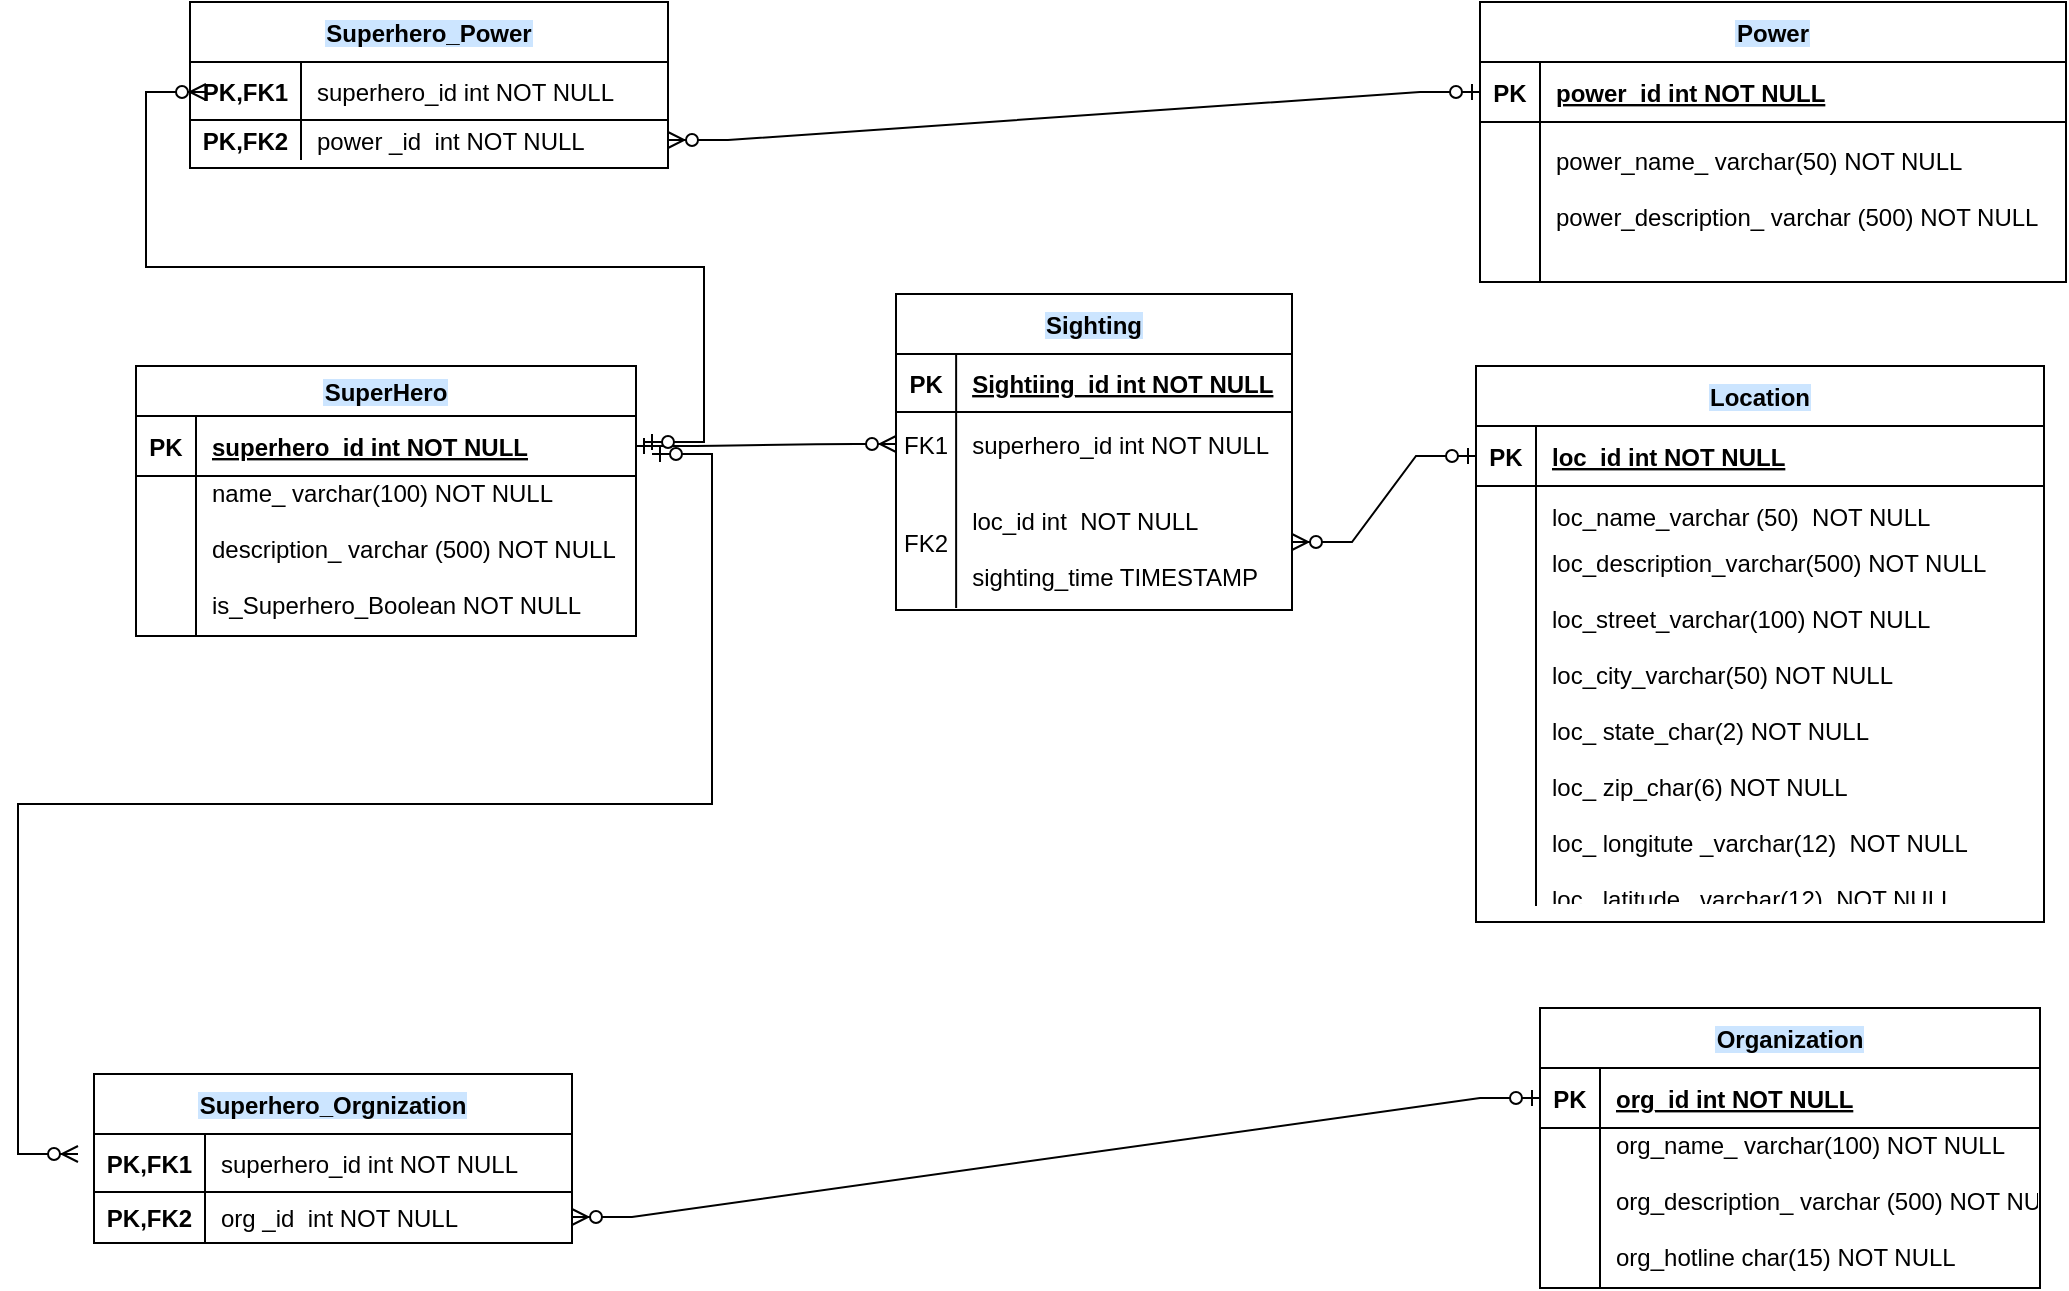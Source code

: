 <mxfile version="20.2.8" type="device"><diagram id="R2lEEEUBdFMjLlhIrx00" name="Page-1"><mxGraphModel dx="1306" dy="678" grid="0" gridSize="10" guides="1" tooltips="1" connect="1" arrows="1" fold="1" page="1" pageScale="1" pageWidth="1169" pageHeight="1654" math="0" shadow="0" extFonts="Permanent Marker^https://fonts.googleapis.com/css?family=Permanent+Marker"><root><mxCell id="0"/><mxCell id="1" parent="0"/><mxCell id="7p_paM0FoajBO0tQV56j-59" value="" style="edgeStyle=entityRelationEdgeStyle;fontSize=12;html=1;endArrow=ERzeroToMany;startArrow=ERzeroToOne;rounded=0;entryX=1;entryY=0.5;entryDx=0;entryDy=0;" edge="1" parent="1" source="7p_paM0FoajBO0tQV56j-11" target="7p_paM0FoajBO0tQV56j-21"><mxGeometry width="100" height="100" relative="1" as="geometry"><mxPoint x="719" y="614" as="sourcePoint"/><mxPoint x="650" y="547" as="targetPoint"/></mxGeometry></mxCell><mxCell id="C-vyLk0tnHw3VtMMgP7b-1" value="" style="edgeStyle=entityRelationEdgeStyle;endArrow=ERzeroToMany;startArrow=ERone;endFill=1;startFill=0;" parent="1" source="C-vyLk0tnHw3VtMMgP7b-24" target="C-vyLk0tnHw3VtMMgP7b-6" edge="1"><mxGeometry width="100" height="100" relative="1" as="geometry"><mxPoint x="657" y="887" as="sourcePoint"/><mxPoint x="757" y="787" as="targetPoint"/></mxGeometry></mxCell><mxCell id="C-vyLk0tnHw3VtMMgP7b-2" value="Sighting" style="shape=table;startSize=30;container=1;collapsible=1;childLayout=tableLayout;fixedRows=1;rowLines=0;fontStyle=1;align=center;resizeLast=1;labelBackgroundColor=#CCE5FF;" parent="1" vertex="1"><mxGeometry x="503" y="238" width="198" height="158" as="geometry"/></mxCell><mxCell id="C-vyLk0tnHw3VtMMgP7b-3" value="" style="shape=partialRectangle;collapsible=0;dropTarget=0;pointerEvents=0;fillColor=none;points=[[0,0.5],[1,0.5]];portConstraint=eastwest;top=0;left=0;right=0;bottom=1;" parent="C-vyLk0tnHw3VtMMgP7b-2" vertex="1"><mxGeometry y="30" width="198" height="29" as="geometry"/></mxCell><mxCell id="C-vyLk0tnHw3VtMMgP7b-4" value="PK" style="shape=partialRectangle;overflow=hidden;connectable=0;fillColor=none;top=0;left=0;bottom=0;right=0;fontStyle=1;" parent="C-vyLk0tnHw3VtMMgP7b-3" vertex="1"><mxGeometry width="30.067" height="29" as="geometry"><mxRectangle width="30.067" height="29" as="alternateBounds"/></mxGeometry></mxCell><mxCell id="C-vyLk0tnHw3VtMMgP7b-5" value="Sightiing_id int NOT NULL " style="shape=partialRectangle;overflow=hidden;connectable=0;fillColor=none;top=0;left=0;bottom=0;right=0;align=left;spacingLeft=6;fontStyle=5;" parent="C-vyLk0tnHw3VtMMgP7b-3" vertex="1"><mxGeometry x="30.067" width="167.933" height="29" as="geometry"><mxRectangle width="167.933" height="29" as="alternateBounds"/></mxGeometry></mxCell><mxCell id="C-vyLk0tnHw3VtMMgP7b-6" value="" style="shape=partialRectangle;collapsible=0;dropTarget=0;pointerEvents=0;fillColor=none;points=[[0,0.5],[1,0.5]];portConstraint=eastwest;top=0;left=0;right=0;bottom=0;" parent="C-vyLk0tnHw3VtMMgP7b-2" vertex="1"><mxGeometry y="59" width="198" height="32" as="geometry"/></mxCell><mxCell id="C-vyLk0tnHw3VtMMgP7b-7" value="FK1" style="shape=partialRectangle;overflow=hidden;connectable=0;fillColor=none;top=0;left=0;bottom=0;right=0;" parent="C-vyLk0tnHw3VtMMgP7b-6" vertex="1"><mxGeometry width="30.067" height="32" as="geometry"><mxRectangle width="30.067" height="32" as="alternateBounds"/></mxGeometry></mxCell><mxCell id="C-vyLk0tnHw3VtMMgP7b-8" value="superhero_id int NOT NULL" style="shape=partialRectangle;overflow=hidden;connectable=0;fillColor=none;top=0;left=0;bottom=0;right=0;align=left;spacingLeft=6;" parent="C-vyLk0tnHw3VtMMgP7b-6" vertex="1"><mxGeometry x="30.067" width="167.933" height="32" as="geometry"><mxRectangle width="167.933" height="32" as="alternateBounds"/></mxGeometry></mxCell><mxCell id="C-vyLk0tnHw3VtMMgP7b-9" value="" style="shape=partialRectangle;collapsible=0;dropTarget=0;pointerEvents=0;fillColor=none;points=[[0,0.5],[1,0.5]];portConstraint=eastwest;top=0;left=0;right=0;bottom=0;" parent="C-vyLk0tnHw3VtMMgP7b-2" vertex="1"><mxGeometry y="91" width="198" height="66" as="geometry"/></mxCell><mxCell id="C-vyLk0tnHw3VtMMgP7b-10" value="FK2" style="shape=partialRectangle;overflow=hidden;connectable=0;fillColor=none;top=0;left=0;bottom=0;right=0;spacing=0;" parent="C-vyLk0tnHw3VtMMgP7b-9" vertex="1"><mxGeometry width="30.067" height="66" as="geometry"><mxRectangle width="30.067" height="66" as="alternateBounds"/></mxGeometry></mxCell><mxCell id="C-vyLk0tnHw3VtMMgP7b-11" value="&#10;loc_id int  NOT NULL&#10;&#10;sighting_time TIMESTAMP &#10;&#10; " style="shape=partialRectangle;overflow=hidden;connectable=0;fillColor=none;top=0;left=0;bottom=0;right=0;align=left;spacingLeft=6;" parent="C-vyLk0tnHw3VtMMgP7b-9" vertex="1"><mxGeometry x="30.067" width="167.933" height="66" as="geometry"><mxRectangle width="167.933" height="66" as="alternateBounds"/></mxGeometry></mxCell><mxCell id="C-vyLk0tnHw3VtMMgP7b-13" value="Location" style="shape=table;startSize=30;container=1;collapsible=1;childLayout=tableLayout;fixedRows=1;rowLines=0;fontStyle=1;align=center;resizeLast=1;labelBackgroundColor=#CCE5FF;" parent="1" vertex="1"><mxGeometry x="793" y="274" width="284" height="278" as="geometry"/></mxCell><mxCell id="C-vyLk0tnHw3VtMMgP7b-14" value="" style="shape=partialRectangle;collapsible=0;dropTarget=0;pointerEvents=0;fillColor=none;points=[[0,0.5],[1,0.5]];portConstraint=eastwest;top=0;left=0;right=0;bottom=1;" parent="C-vyLk0tnHw3VtMMgP7b-13" vertex="1"><mxGeometry y="30" width="284" height="30" as="geometry"/></mxCell><mxCell id="C-vyLk0tnHw3VtMMgP7b-15" value="PK" style="shape=partialRectangle;overflow=hidden;connectable=0;fillColor=none;top=0;left=0;bottom=0;right=0;fontStyle=1;" parent="C-vyLk0tnHw3VtMMgP7b-14" vertex="1"><mxGeometry width="30" height="30" as="geometry"><mxRectangle width="30" height="30" as="alternateBounds"/></mxGeometry></mxCell><mxCell id="C-vyLk0tnHw3VtMMgP7b-16" value="loc_id int NOT NULL " style="shape=partialRectangle;overflow=hidden;connectable=0;fillColor=none;top=0;left=0;bottom=0;right=0;align=left;spacingLeft=6;fontStyle=5;" parent="C-vyLk0tnHw3VtMMgP7b-14" vertex="1"><mxGeometry x="30" width="254" height="30" as="geometry"><mxRectangle width="254" height="30" as="alternateBounds"/></mxGeometry></mxCell><mxCell id="C-vyLk0tnHw3VtMMgP7b-17" value="" style="shape=partialRectangle;collapsible=0;dropTarget=0;pointerEvents=0;fillColor=none;points=[[0,0.5],[1,0.5]];portConstraint=eastwest;top=0;left=0;right=0;bottom=0;" parent="C-vyLk0tnHw3VtMMgP7b-13" vertex="1"><mxGeometry y="60" width="284" height="30" as="geometry"/></mxCell><mxCell id="C-vyLk0tnHw3VtMMgP7b-18" value="" style="shape=partialRectangle;overflow=hidden;connectable=0;fillColor=none;top=0;left=0;bottom=0;right=0;" parent="C-vyLk0tnHw3VtMMgP7b-17" vertex="1"><mxGeometry width="30" height="30" as="geometry"><mxRectangle width="30" height="30" as="alternateBounds"/></mxGeometry></mxCell><mxCell id="C-vyLk0tnHw3VtMMgP7b-19" value="loc_name_varchar (50)  NOT NULL" style="shape=partialRectangle;overflow=hidden;connectable=0;fillColor=none;top=0;left=0;bottom=0;right=0;align=left;spacingLeft=6;" parent="C-vyLk0tnHw3VtMMgP7b-17" vertex="1"><mxGeometry x="30" width="254" height="30" as="geometry"><mxRectangle width="254" height="30" as="alternateBounds"/></mxGeometry></mxCell><mxCell id="C-vyLk0tnHw3VtMMgP7b-20" value="" style="shape=partialRectangle;collapsible=0;dropTarget=0;pointerEvents=0;fillColor=none;points=[[0,0.5],[1,0.5]];portConstraint=eastwest;top=0;left=0;right=0;bottom=0;" parent="C-vyLk0tnHw3VtMMgP7b-13" vertex="1"><mxGeometry y="90" width="284" height="180" as="geometry"/></mxCell><mxCell id="C-vyLk0tnHw3VtMMgP7b-21" value="" style="shape=partialRectangle;overflow=hidden;connectable=0;fillColor=none;top=0;left=0;bottom=0;right=0;" parent="C-vyLk0tnHw3VtMMgP7b-20" vertex="1"><mxGeometry width="30" height="180" as="geometry"><mxRectangle width="30" height="180" as="alternateBounds"/></mxGeometry></mxCell><mxCell id="C-vyLk0tnHw3VtMMgP7b-22" value="loc_description_varchar(500) NOT NULL&#10;&#10;loc_street_varchar(100) NOT NULL&#10;&#10;loc_city_varchar(50) NOT NULL&#10;&#10;loc_ state_char(2) NOT NULL&#10;&#10;loc_ zip_char(6) NOT NULL&#10;&#10;loc_ longitute _varchar(12)  NOT NULL&#10;&#10;loc_ latitude _varchar(12)  NOT NULL&#10;" style="shape=partialRectangle;overflow=hidden;connectable=0;fillColor=none;top=0;left=0;bottom=0;right=0;align=left;spacingLeft=6;" parent="C-vyLk0tnHw3VtMMgP7b-20" vertex="1"><mxGeometry x="30" width="254" height="180" as="geometry"><mxRectangle width="254" height="180" as="alternateBounds"/></mxGeometry></mxCell><mxCell id="7p_paM0FoajBO0tQV56j-4" value="" style="shape=partialRectangle;overflow=hidden;connectable=0;fillColor=none;top=0;left=0;bottom=0;right=0;align=left;spacingLeft=6;" vertex="1" parent="1"><mxGeometry x="671" y="570" width="217" height="25" as="geometry"><mxRectangle width="220" height="30" as="alternateBounds"/></mxGeometry></mxCell><mxCell id="7p_paM0FoajBO0tQV56j-10" value="Organization" style="shape=table;startSize=30;container=1;collapsible=1;childLayout=tableLayout;fixedRows=1;rowLines=0;fontStyle=1;align=center;resizeLast=1;labelBackgroundColor=#CCE5FF;" vertex="1" parent="1"><mxGeometry x="825" y="595" width="250" height="140" as="geometry"/></mxCell><mxCell id="7p_paM0FoajBO0tQV56j-11" value="" style="shape=partialRectangle;collapsible=0;dropTarget=0;pointerEvents=0;fillColor=none;points=[[0,0.5],[1,0.5]];portConstraint=eastwest;top=0;left=0;right=0;bottom=1;" vertex="1" parent="7p_paM0FoajBO0tQV56j-10"><mxGeometry y="30" width="250" height="30" as="geometry"/></mxCell><mxCell id="7p_paM0FoajBO0tQV56j-12" value="PK" style="shape=partialRectangle;overflow=hidden;connectable=0;fillColor=none;top=0;left=0;bottom=0;right=0;fontStyle=1;" vertex="1" parent="7p_paM0FoajBO0tQV56j-11"><mxGeometry width="30" height="30" as="geometry"><mxRectangle width="30" height="30" as="alternateBounds"/></mxGeometry></mxCell><mxCell id="7p_paM0FoajBO0tQV56j-13" value="org_id int NOT NULL " style="shape=partialRectangle;overflow=hidden;connectable=0;fillColor=none;top=0;left=0;bottom=0;right=0;align=left;spacingLeft=6;fontStyle=5;" vertex="1" parent="7p_paM0FoajBO0tQV56j-11"><mxGeometry x="30" width="220" height="30" as="geometry"><mxRectangle width="220" height="30" as="alternateBounds"/></mxGeometry></mxCell><mxCell id="7p_paM0FoajBO0tQV56j-14" value="" style="shape=partialRectangle;collapsible=0;dropTarget=0;pointerEvents=0;fillColor=none;points=[[0,0.5],[1,0.5]];portConstraint=eastwest;top=0;left=0;right=0;bottom=0;" vertex="1" parent="7p_paM0FoajBO0tQV56j-10"><mxGeometry y="60" width="250" height="80" as="geometry"/></mxCell><mxCell id="7p_paM0FoajBO0tQV56j-15" value="" style="shape=partialRectangle;overflow=hidden;connectable=0;fillColor=none;top=0;left=0;bottom=0;right=0;" vertex="1" parent="7p_paM0FoajBO0tQV56j-14"><mxGeometry width="30" height="80" as="geometry"><mxRectangle width="30" height="80" as="alternateBounds"/></mxGeometry></mxCell><mxCell id="7p_paM0FoajBO0tQV56j-16" value="org_name_ varchar(100) NOT NULL&#10;&#10;org_description_ varchar (500) NOT NULL&#10;&#10;org_hotline char(15) NOT NULL&#10;" style="shape=partialRectangle;overflow=hidden;connectable=0;fillColor=none;top=0;left=0;bottom=0;right=0;align=left;spacingLeft=6;" vertex="1" parent="7p_paM0FoajBO0tQV56j-14"><mxGeometry x="30" width="220" height="80" as="geometry"><mxRectangle width="220" height="80" as="alternateBounds"/></mxGeometry></mxCell><mxCell id="7p_paM0FoajBO0tQV56j-17" value="Superhero_Orgnization" style="shape=table;startSize=30;container=1;collapsible=1;childLayout=tableLayout;fixedRows=1;rowLines=0;fontStyle=1;align=center;resizeLast=1;labelBackgroundColor=#CCE5FF;" vertex="1" parent="1"><mxGeometry x="102" y="628" width="239" height="84.5" as="geometry"/></mxCell><mxCell id="7p_paM0FoajBO0tQV56j-18" value="" style="shape=partialRectangle;collapsible=0;dropTarget=0;pointerEvents=0;fillColor=none;points=[[0,0.5],[1,0.5]];portConstraint=eastwest;top=0;left=0;right=0;bottom=1;" vertex="1" parent="7p_paM0FoajBO0tQV56j-17"><mxGeometry y="30" width="239" height="29" as="geometry"/></mxCell><mxCell id="7p_paM0FoajBO0tQV56j-19" value="PK,FK1" style="shape=partialRectangle;overflow=hidden;connectable=0;fillColor=none;top=0;left=0;bottom=0;right=0;fontStyle=1;" vertex="1" parent="7p_paM0FoajBO0tQV56j-18"><mxGeometry width="55.5" height="29" as="geometry"><mxRectangle width="55.5" height="29" as="alternateBounds"/></mxGeometry></mxCell><mxCell id="7p_paM0FoajBO0tQV56j-20" value="superhero_id int NOT NULL " style="shape=partialRectangle;overflow=hidden;connectable=0;fillColor=none;top=0;left=0;bottom=0;right=0;align=left;spacingLeft=6;fontStyle=0;" vertex="1" parent="7p_paM0FoajBO0tQV56j-18"><mxGeometry x="55.5" width="183.5" height="29" as="geometry"><mxRectangle width="183.5" height="29" as="alternateBounds"/></mxGeometry></mxCell><mxCell id="7p_paM0FoajBO0tQV56j-21" value="" style="shape=partialRectangle;collapsible=0;dropTarget=0;pointerEvents=0;fillColor=none;points=[[0,0.5],[1,0.5]];portConstraint=eastwest;top=0;left=0;right=0;bottom=0;" vertex="1" parent="7p_paM0FoajBO0tQV56j-17"><mxGeometry y="59" width="239" height="25" as="geometry"/></mxCell><mxCell id="7p_paM0FoajBO0tQV56j-22" value="PK,FK2" style="shape=partialRectangle;overflow=hidden;connectable=0;fillColor=none;top=0;left=0;bottom=0;right=0;fontStyle=1" vertex="1" parent="7p_paM0FoajBO0tQV56j-21"><mxGeometry width="55.5" height="25" as="geometry"><mxRectangle width="55.5" height="25" as="alternateBounds"/></mxGeometry></mxCell><mxCell id="7p_paM0FoajBO0tQV56j-23" value="org _id  int NOT NULL" style="shape=partialRectangle;overflow=hidden;connectable=0;fillColor=none;top=0;left=0;bottom=0;right=0;align=left;spacingLeft=6;" vertex="1" parent="7p_paM0FoajBO0tQV56j-21"><mxGeometry x="55.5" width="183.5" height="25" as="geometry"><mxRectangle width="183.5" height="25" as="alternateBounds"/></mxGeometry></mxCell><mxCell id="7p_paM0FoajBO0tQV56j-28" value="Superhero_Power" style="shape=table;startSize=30;container=1;collapsible=1;childLayout=tableLayout;fixedRows=1;rowLines=0;fontStyle=1;align=center;resizeLast=1;labelBackgroundColor=#CCE5FF;" vertex="1" parent="1"><mxGeometry x="150" y="92" width="239" height="83" as="geometry"/></mxCell><mxCell id="7p_paM0FoajBO0tQV56j-29" value="" style="shape=partialRectangle;collapsible=0;dropTarget=0;pointerEvents=0;fillColor=none;points=[[0,0.5],[1,0.5]];portConstraint=eastwest;top=0;left=0;right=0;bottom=1;" vertex="1" parent="7p_paM0FoajBO0tQV56j-28"><mxGeometry y="30" width="239" height="29" as="geometry"/></mxCell><mxCell id="7p_paM0FoajBO0tQV56j-30" value="PK,FK1" style="shape=partialRectangle;overflow=hidden;connectable=0;fillColor=none;top=0;left=0;bottom=0;right=0;fontStyle=1;" vertex="1" parent="7p_paM0FoajBO0tQV56j-29"><mxGeometry width="55.5" height="29" as="geometry"><mxRectangle width="55.5" height="29" as="alternateBounds"/></mxGeometry></mxCell><mxCell id="7p_paM0FoajBO0tQV56j-31" value="superhero_id int NOT NULL " style="shape=partialRectangle;overflow=hidden;connectable=0;fillColor=none;top=0;left=0;bottom=0;right=0;align=left;spacingLeft=6;fontStyle=0;" vertex="1" parent="7p_paM0FoajBO0tQV56j-29"><mxGeometry x="55.5" width="183.5" height="29" as="geometry"><mxRectangle width="183.5" height="29" as="alternateBounds"/></mxGeometry></mxCell><mxCell id="7p_paM0FoajBO0tQV56j-32" value="" style="shape=partialRectangle;collapsible=0;dropTarget=0;pointerEvents=0;fillColor=none;points=[[0,0.5],[1,0.5]];portConstraint=eastwest;top=0;left=0;right=0;bottom=0;" vertex="1" parent="7p_paM0FoajBO0tQV56j-28"><mxGeometry y="59" width="239" height="20" as="geometry"/></mxCell><mxCell id="7p_paM0FoajBO0tQV56j-33" value="PK,FK2" style="shape=partialRectangle;overflow=hidden;connectable=0;fillColor=none;top=0;left=0;bottom=0;right=0;fontStyle=1" vertex="1" parent="7p_paM0FoajBO0tQV56j-32"><mxGeometry width="55.5" height="20" as="geometry"><mxRectangle width="55.5" height="20" as="alternateBounds"/></mxGeometry></mxCell><mxCell id="7p_paM0FoajBO0tQV56j-34" value="power _id  int NOT NULL" style="shape=partialRectangle;overflow=hidden;connectable=0;fillColor=none;top=0;left=0;bottom=0;right=0;align=left;spacingLeft=6;" vertex="1" parent="7p_paM0FoajBO0tQV56j-32"><mxGeometry x="55.5" width="183.5" height="20" as="geometry"><mxRectangle width="183.5" height="20" as="alternateBounds"/></mxGeometry></mxCell><mxCell id="7p_paM0FoajBO0tQV56j-42" value="Power" style="shape=table;startSize=30;container=1;collapsible=1;childLayout=tableLayout;fixedRows=1;rowLines=0;fontStyle=1;align=center;resizeLast=1;labelBackgroundColor=#CCE5FF;" vertex="1" parent="1"><mxGeometry x="795" y="92" width="293" height="140" as="geometry"/></mxCell><mxCell id="7p_paM0FoajBO0tQV56j-43" value="" style="shape=partialRectangle;collapsible=0;dropTarget=0;pointerEvents=0;fillColor=none;points=[[0,0.5],[1,0.5]];portConstraint=eastwest;top=0;left=0;right=0;bottom=1;" vertex="1" parent="7p_paM0FoajBO0tQV56j-42"><mxGeometry y="30" width="293" height="30" as="geometry"/></mxCell><mxCell id="7p_paM0FoajBO0tQV56j-44" value="PK" style="shape=partialRectangle;overflow=hidden;connectable=0;fillColor=none;top=0;left=0;bottom=0;right=0;fontStyle=1;" vertex="1" parent="7p_paM0FoajBO0tQV56j-43"><mxGeometry width="30" height="30" as="geometry"><mxRectangle width="30" height="30" as="alternateBounds"/></mxGeometry></mxCell><mxCell id="7p_paM0FoajBO0tQV56j-45" value="power_id int NOT NULL " style="shape=partialRectangle;overflow=hidden;connectable=0;fillColor=none;top=0;left=0;bottom=0;right=0;align=left;spacingLeft=6;fontStyle=5;" vertex="1" parent="7p_paM0FoajBO0tQV56j-43"><mxGeometry x="30" width="263" height="30" as="geometry"><mxRectangle width="263" height="30" as="alternateBounds"/></mxGeometry></mxCell><mxCell id="7p_paM0FoajBO0tQV56j-46" value="" style="shape=partialRectangle;collapsible=0;dropTarget=0;pointerEvents=0;fillColor=none;points=[[0,0.5],[1,0.5]];portConstraint=eastwest;top=0;left=0;right=0;bottom=0;" vertex="1" parent="7p_paM0FoajBO0tQV56j-42"><mxGeometry y="60" width="293" height="80" as="geometry"/></mxCell><mxCell id="7p_paM0FoajBO0tQV56j-47" value="" style="shape=partialRectangle;overflow=hidden;connectable=0;fillColor=none;top=0;left=0;bottom=0;right=0;" vertex="1" parent="7p_paM0FoajBO0tQV56j-46"><mxGeometry width="30" height="80" as="geometry"><mxRectangle width="30" height="80" as="alternateBounds"/></mxGeometry></mxCell><mxCell id="7p_paM0FoajBO0tQV56j-48" value="power_name_ varchar(50) NOT NULL&#10;&#10;power_description_ varchar (500) NOT NULL&#10;" style="shape=partialRectangle;overflow=hidden;connectable=0;fillColor=none;top=0;left=0;bottom=0;right=0;align=left;spacingLeft=6;" vertex="1" parent="7p_paM0FoajBO0tQV56j-46"><mxGeometry x="30" width="263" height="80" as="geometry"><mxRectangle width="263" height="80" as="alternateBounds"/></mxGeometry></mxCell><mxCell id="C-vyLk0tnHw3VtMMgP7b-23" value="SuperHero" style="shape=table;startSize=25;container=1;collapsible=1;childLayout=tableLayout;fixedRows=1;rowLines=0;fontStyle=1;align=center;resizeLast=1;labelBackgroundColor=#CCE5FF;" parent="1" vertex="1"><mxGeometry x="123" y="274" width="250" height="135" as="geometry"/></mxCell><mxCell id="C-vyLk0tnHw3VtMMgP7b-24" value="" style="shape=partialRectangle;collapsible=0;dropTarget=0;pointerEvents=0;fillColor=none;points=[[0,0.5],[1,0.5]];portConstraint=eastwest;top=0;left=0;right=0;bottom=1;" parent="C-vyLk0tnHw3VtMMgP7b-23" vertex="1"><mxGeometry y="25" width="250" height="30" as="geometry"/></mxCell><mxCell id="C-vyLk0tnHw3VtMMgP7b-25" value="PK" style="shape=partialRectangle;overflow=hidden;connectable=0;fillColor=none;top=0;left=0;bottom=0;right=0;fontStyle=1;" parent="C-vyLk0tnHw3VtMMgP7b-24" vertex="1"><mxGeometry width="30" height="30" as="geometry"><mxRectangle width="30" height="30" as="alternateBounds"/></mxGeometry></mxCell><mxCell id="C-vyLk0tnHw3VtMMgP7b-26" value="superhero_id int NOT NULL " style="shape=partialRectangle;overflow=hidden;connectable=0;fillColor=none;top=0;left=0;bottom=0;right=0;align=left;spacingLeft=6;fontStyle=5;" parent="C-vyLk0tnHw3VtMMgP7b-24" vertex="1"><mxGeometry x="30" width="220" height="30" as="geometry"><mxRectangle width="220" height="30" as="alternateBounds"/></mxGeometry></mxCell><mxCell id="C-vyLk0tnHw3VtMMgP7b-27" value="" style="shape=partialRectangle;collapsible=0;dropTarget=0;pointerEvents=0;fillColor=none;points=[[0,0.5],[1,0.5]];portConstraint=eastwest;top=0;left=0;right=0;bottom=0;" parent="C-vyLk0tnHw3VtMMgP7b-23" vertex="1"><mxGeometry y="55" width="250" height="80" as="geometry"/></mxCell><mxCell id="C-vyLk0tnHw3VtMMgP7b-28" value="" style="shape=partialRectangle;overflow=hidden;connectable=0;fillColor=none;top=0;left=0;bottom=0;right=0;" parent="C-vyLk0tnHw3VtMMgP7b-27" vertex="1"><mxGeometry width="30" height="80" as="geometry"><mxRectangle width="30" height="80" as="alternateBounds"/></mxGeometry></mxCell><mxCell id="C-vyLk0tnHw3VtMMgP7b-29" value="name_ varchar(100) NOT NULL&#10;&#10;description_ varchar (500) NOT NULL&#10;&#10;is_Superhero_Boolean NOT NULL&#10;" style="shape=partialRectangle;overflow=hidden;connectable=0;fillColor=none;top=0;left=0;bottom=0;right=0;align=left;spacingLeft=6;" parent="C-vyLk0tnHw3VtMMgP7b-27" vertex="1"><mxGeometry x="30" width="220" height="80" as="geometry"><mxRectangle width="220" height="80" as="alternateBounds"/></mxGeometry></mxCell><mxCell id="7p_paM0FoajBO0tQV56j-50" value="" style="edgeStyle=entityRelationEdgeStyle;fontSize=12;html=1;endArrow=ERzeroToMany;startArrow=ERzeroToOne;rounded=0;" edge="1" parent="1"><mxGeometry width="100" height="100" relative="1" as="geometry"><mxPoint x="381" y="318" as="sourcePoint"/><mxPoint x="94" y="668" as="targetPoint"/></mxGeometry></mxCell><mxCell id="7p_paM0FoajBO0tQV56j-53" value="" style="edgeStyle=entityRelationEdgeStyle;fontSize=12;html=1;endArrow=ERzeroToMany;startArrow=ERzeroToOne;rounded=0;" edge="1" parent="1"><mxGeometry width="100" height="100" relative="1" as="geometry"><mxPoint x="377" y="312" as="sourcePoint"/><mxPoint x="158" y="137" as="targetPoint"/></mxGeometry></mxCell><mxCell id="7p_paM0FoajBO0tQV56j-55" value="" style="edgeStyle=entityRelationEdgeStyle;fontSize=12;html=1;endArrow=ERzeroToMany;startArrow=ERzeroToOne;rounded=0;" edge="1" parent="1" source="C-vyLk0tnHw3VtMMgP7b-14" target="C-vyLk0tnHw3VtMMgP7b-9"><mxGeometry width="100" height="100" relative="1" as="geometry"><mxPoint x="632" y="514" as="sourcePoint"/><mxPoint x="662" y="350" as="targetPoint"/></mxGeometry></mxCell><mxCell id="7p_paM0FoajBO0tQV56j-61" value="" style="edgeStyle=entityRelationEdgeStyle;fontSize=12;html=1;endArrow=ERzeroToMany;startArrow=ERzeroToOne;rounded=0;entryX=1;entryY=0.5;entryDx=0;entryDy=0;exitX=0;exitY=0.5;exitDx=0;exitDy=0;" edge="1" parent="1" source="7p_paM0FoajBO0tQV56j-43" target="7p_paM0FoajBO0tQV56j-32"><mxGeometry width="100" height="100" relative="1" as="geometry"><mxPoint x="679" y="146" as="sourcePoint"/><mxPoint x="612" y="207" as="targetPoint"/></mxGeometry></mxCell></root></mxGraphModel></diagram></mxfile>